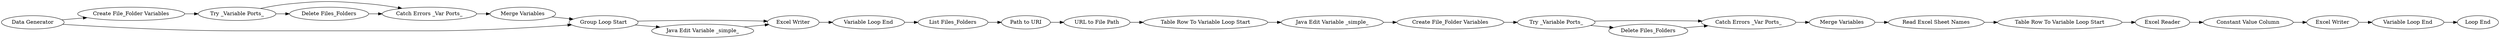digraph {
	"-3121326907722775076_18" [label="Merge Variables"]
	"-634811727805284593_20" [label="Try _Variable Ports_"]
	"-7559969012184040249_24" [label="Read Excel Sheet Names"]
	"-3121326907722775076_5" [label="Create File_Folder Variables"]
	"-7559969012184040249_26" [label="Table Row To Variable Loop Start"]
	"-7559969012184040249_8" [label="Excel Reader"]
	"-7559969012184040249_10" [label="URL to File Path"]
	"-3121326907722775076_17" [label="Catch Errors _Var Ports_"]
	"-7559969012184040249_9" [label="Path to URI"]
	"-7559969012184040249_1" [label="Data Generator"]
	"-7559969012184040249_3" [label="Excel Writer"]
	"-3121326907722775076_15" [label="Delete Files_Folders"]
	"-7559969012184040249_25" [label="Java Edit Variable _simple_"]
	"-634811727805284593_22" [label="Catch Errors _Var Ports_"]
	"-7559969012184040249_19" [label="Create File_Folder Variables"]
	"-634811727805284593_21" [label="Delete Files_Folders"]
	"-634811727805284593_23" [label="Merge Variables"]
	"-7559969012184040249_28" [label="Constant Value Column"]
	"-7559969012184040249_13" [label="Variable Loop End"]
	"-7559969012184040249_29" [label="Loop End"]
	"-3121326907722775076_16" [label="Try _Variable Ports_"]
	"-7559969012184040249_11" [label="Table Row To Variable Loop Start"]
	"-7559969012184040249_6" [label="List Files_Folders"]
	"-7559969012184040249_12" [label="Excel Writer"]
	"-7559969012184040249_2" [label="Group Loop Start"]
	"-7559969012184040249_14" [label="Java Edit Variable _simple_"]
	"-7559969012184040249_4" [label="Variable Loop End"]
	"-7559969012184040249_10" -> "-7559969012184040249_11"
	"-7559969012184040249_26" -> "-7559969012184040249_8"
	"-634811727805284593_20" -> "-634811727805284593_22"
	"-7559969012184040249_3" -> "-7559969012184040249_4"
	"-7559969012184040249_1" -> "-3121326907722775076_5"
	"-3121326907722775076_15" -> "-3121326907722775076_17"
	"-7559969012184040249_25" -> "-7559969012184040249_19"
	"-7559969012184040249_2" -> "-7559969012184040249_14"
	"-7559969012184040249_2" -> "-7559969012184040249_3"
	"-7559969012184040249_1" -> "-7559969012184040249_2"
	"-3121326907722775076_16" -> "-3121326907722775076_15"
	"-3121326907722775076_16" -> "-3121326907722775076_17"
	"-7559969012184040249_13" -> "-7559969012184040249_29"
	"-7559969012184040249_9" -> "-7559969012184040249_10"
	"-7559969012184040249_12" -> "-7559969012184040249_13"
	"-7559969012184040249_28" -> "-7559969012184040249_12"
	"-634811727805284593_21" -> "-634811727805284593_22"
	"-7559969012184040249_6" -> "-7559969012184040249_9"
	"-7559969012184040249_11" -> "-7559969012184040249_25"
	"-7559969012184040249_8" -> "-7559969012184040249_28"
	"-7559969012184040249_14" -> "-7559969012184040249_3"
	"-3121326907722775076_17" -> "-3121326907722775076_18"
	"-7559969012184040249_4" -> "-7559969012184040249_6"
	"-3121326907722775076_5" -> "-3121326907722775076_16"
	"-634811727805284593_22" -> "-634811727805284593_23"
	"-634811727805284593_20" -> "-634811727805284593_21"
	"-7559969012184040249_24" -> "-7559969012184040249_26"
	"-7559969012184040249_19" -> "-634811727805284593_20"
	"-3121326907722775076_18" -> "-7559969012184040249_2"
	"-634811727805284593_23" -> "-7559969012184040249_24"
	rankdir=LR
}
